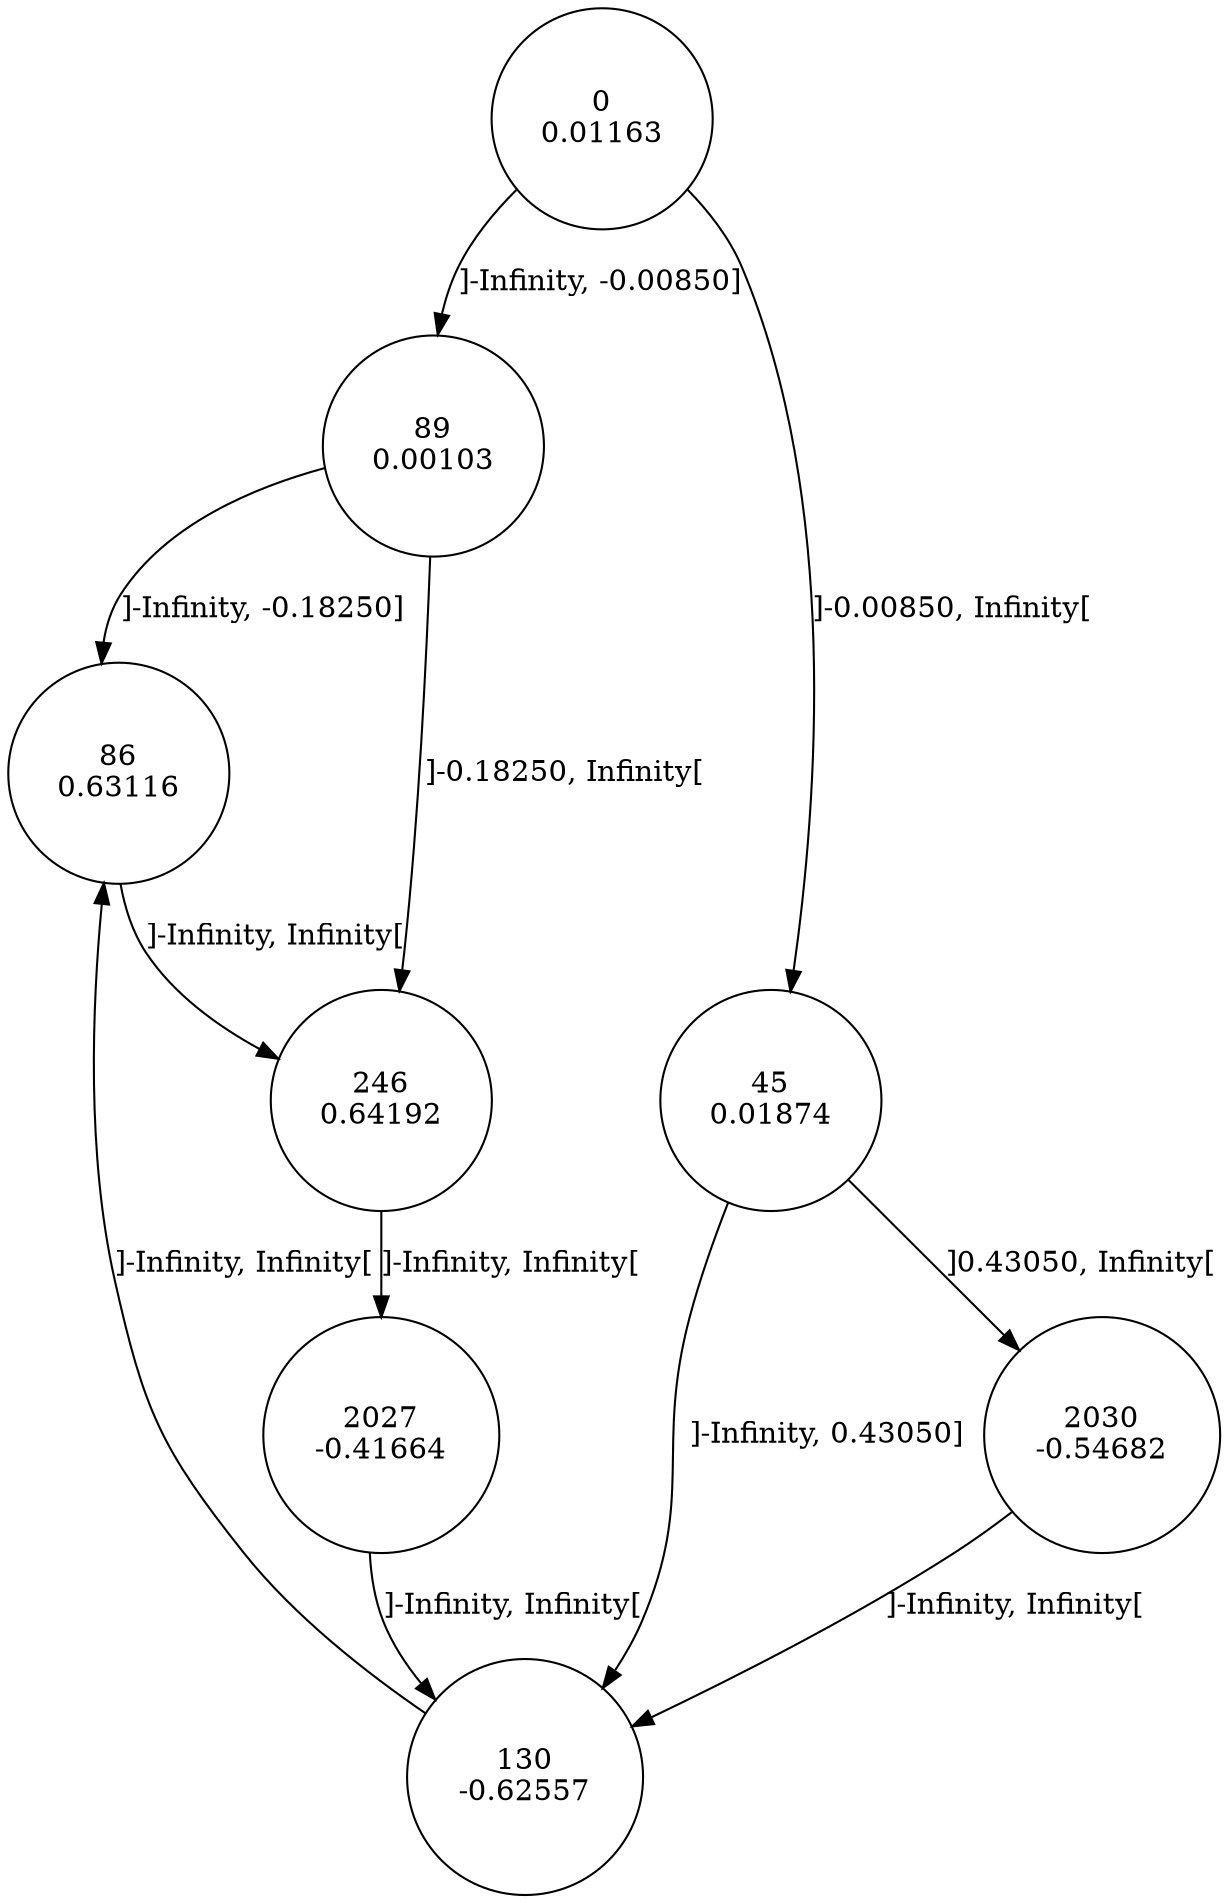 digraph DFA {
0 [shape=circle, label="0\n0.01163"];
	0 -> 89 [label="]-Infinity, -0.00850]"];
	0 -> 45 [label="]-0.00850, Infinity["];
45 [shape=circle, label="45\n0.01874"];
	45 -> 130 [label="]-Infinity, 0.43050]"];
	45 -> 2030 [label="]0.43050, Infinity["];
2030 [shape=circle, label="2030\n-0.54682"];
	2030 -> 130 [label="]-Infinity, Infinity["];
130 [shape=circle, label="130\n-0.62557"];
	130 -> 86 [label="]-Infinity, Infinity["];
86 [shape=circle, label="86\n0.63116"];
	86 -> 246 [label="]-Infinity, Infinity["];
246 [shape=circle, label="246\n0.64192"];
	246 -> 2027 [label="]-Infinity, Infinity["];
2027 [shape=circle, label="2027\n-0.41664"];
	2027 -> 130 [label="]-Infinity, Infinity["];
89 [shape=circle, label="89\n0.00103"];
	89 -> 86 [label="]-Infinity, -0.18250]"];
	89 -> 246 [label="]-0.18250, Infinity["];
}